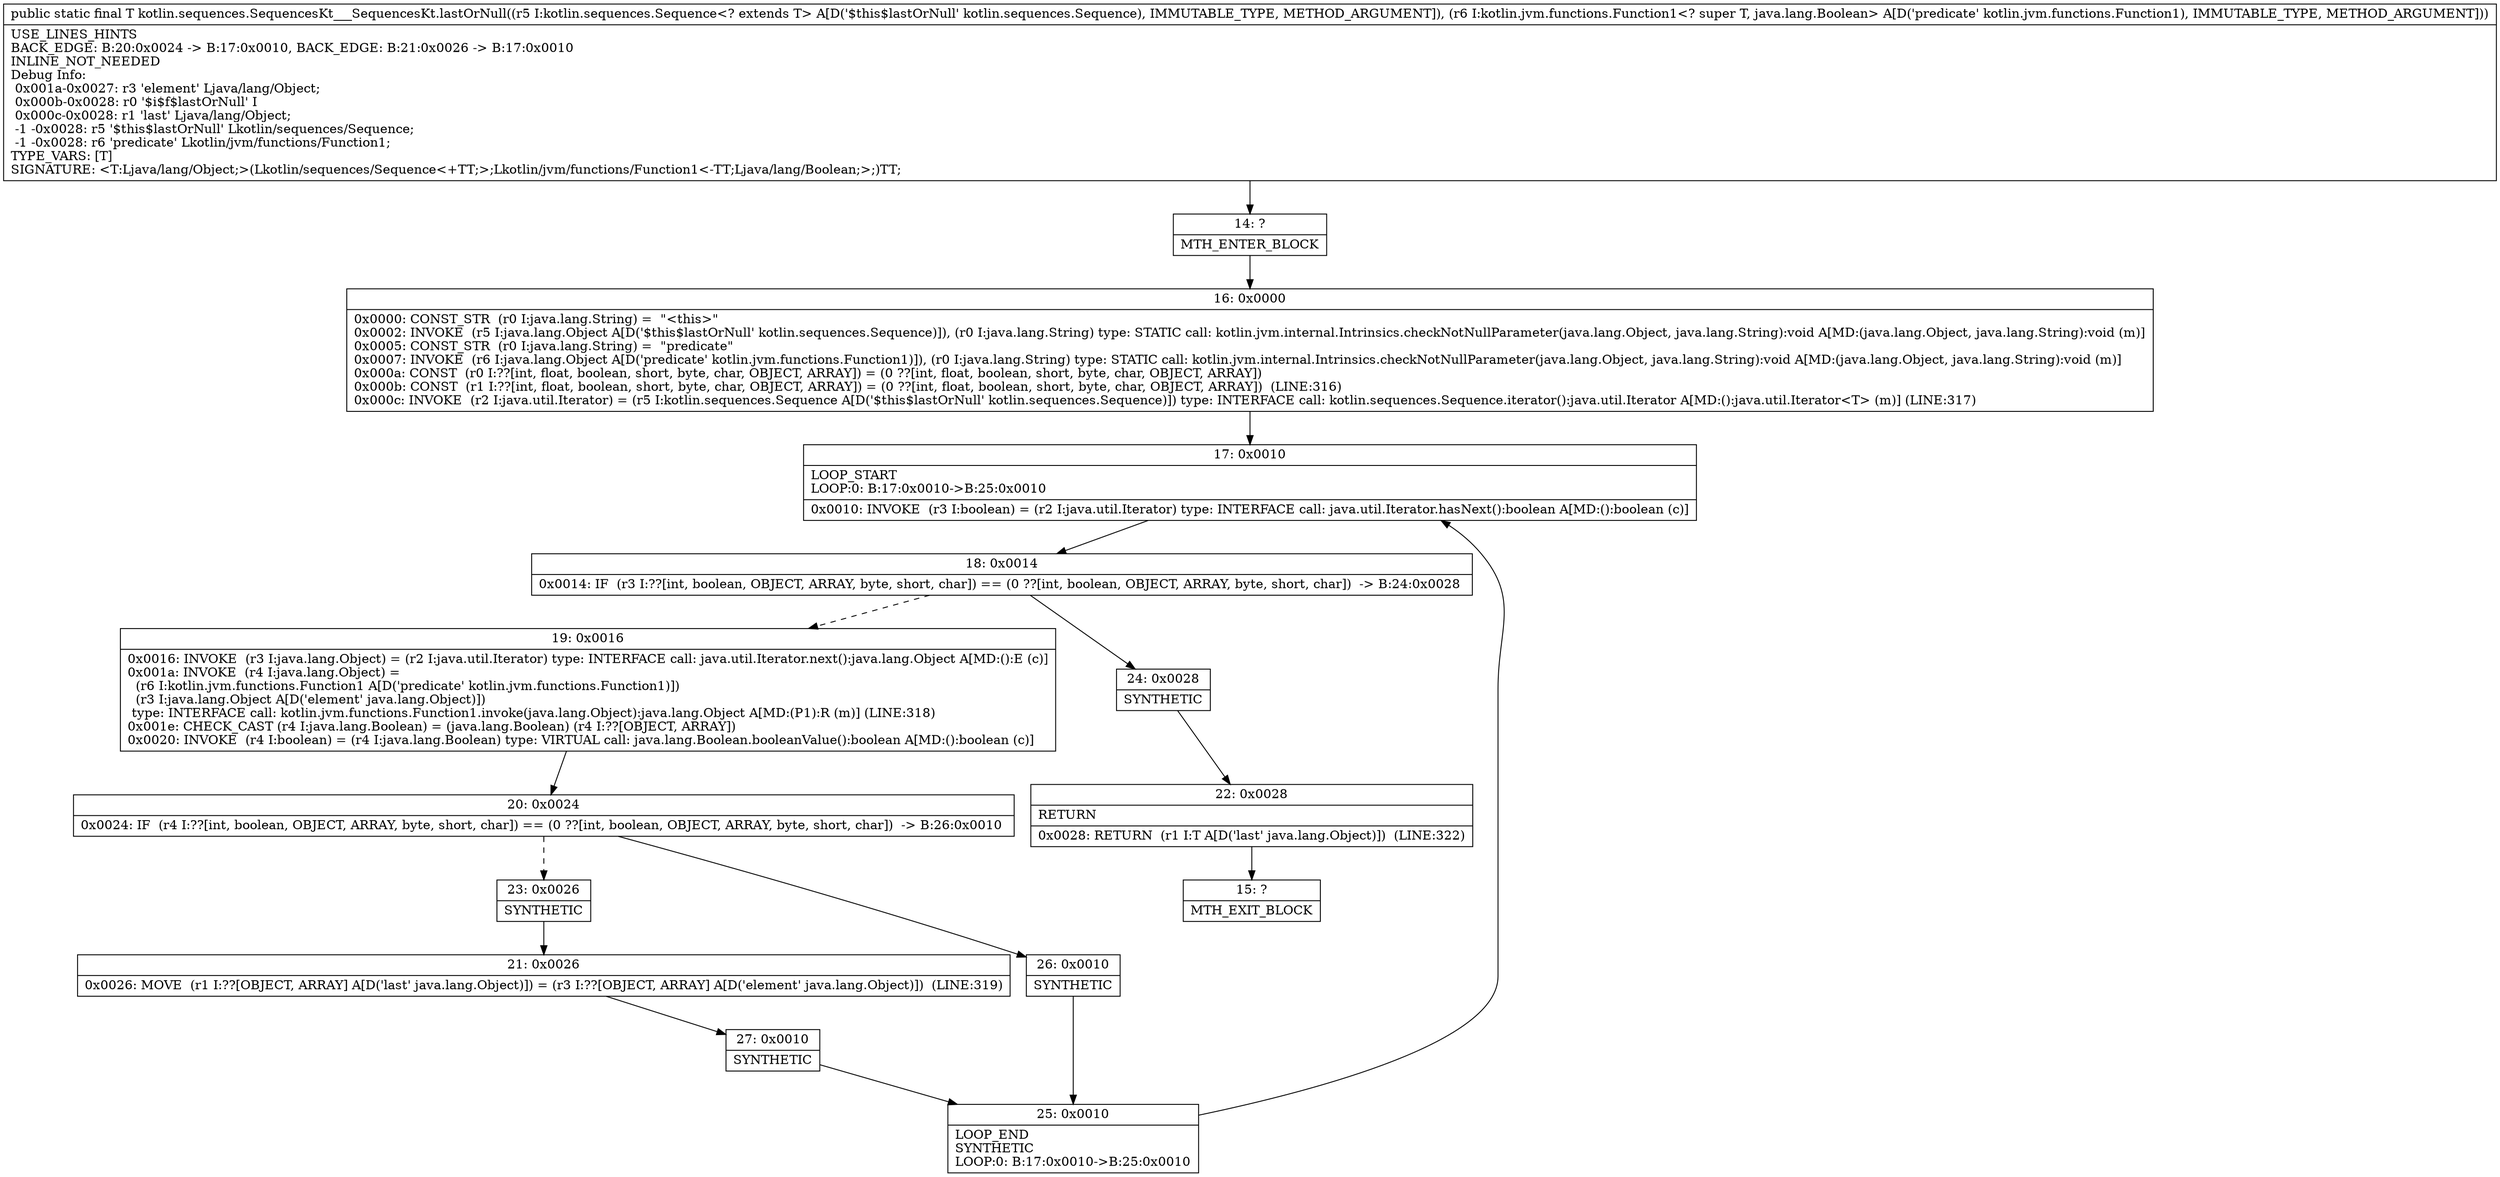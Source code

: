 digraph "CFG forkotlin.sequences.SequencesKt___SequencesKt.lastOrNull(Lkotlin\/sequences\/Sequence;Lkotlin\/jvm\/functions\/Function1;)Ljava\/lang\/Object;" {
Node_14 [shape=record,label="{14\:\ ?|MTH_ENTER_BLOCK\l}"];
Node_16 [shape=record,label="{16\:\ 0x0000|0x0000: CONST_STR  (r0 I:java.lang.String) =  \"\<this\>\" \l0x0002: INVOKE  (r5 I:java.lang.Object A[D('$this$lastOrNull' kotlin.sequences.Sequence)]), (r0 I:java.lang.String) type: STATIC call: kotlin.jvm.internal.Intrinsics.checkNotNullParameter(java.lang.Object, java.lang.String):void A[MD:(java.lang.Object, java.lang.String):void (m)]\l0x0005: CONST_STR  (r0 I:java.lang.String) =  \"predicate\" \l0x0007: INVOKE  (r6 I:java.lang.Object A[D('predicate' kotlin.jvm.functions.Function1)]), (r0 I:java.lang.String) type: STATIC call: kotlin.jvm.internal.Intrinsics.checkNotNullParameter(java.lang.Object, java.lang.String):void A[MD:(java.lang.Object, java.lang.String):void (m)]\l0x000a: CONST  (r0 I:??[int, float, boolean, short, byte, char, OBJECT, ARRAY]) = (0 ??[int, float, boolean, short, byte, char, OBJECT, ARRAY]) \l0x000b: CONST  (r1 I:??[int, float, boolean, short, byte, char, OBJECT, ARRAY]) = (0 ??[int, float, boolean, short, byte, char, OBJECT, ARRAY])  (LINE:316)\l0x000c: INVOKE  (r2 I:java.util.Iterator) = (r5 I:kotlin.sequences.Sequence A[D('$this$lastOrNull' kotlin.sequences.Sequence)]) type: INTERFACE call: kotlin.sequences.Sequence.iterator():java.util.Iterator A[MD:():java.util.Iterator\<T\> (m)] (LINE:317)\l}"];
Node_17 [shape=record,label="{17\:\ 0x0010|LOOP_START\lLOOP:0: B:17:0x0010\-\>B:25:0x0010\l|0x0010: INVOKE  (r3 I:boolean) = (r2 I:java.util.Iterator) type: INTERFACE call: java.util.Iterator.hasNext():boolean A[MD:():boolean (c)]\l}"];
Node_18 [shape=record,label="{18\:\ 0x0014|0x0014: IF  (r3 I:??[int, boolean, OBJECT, ARRAY, byte, short, char]) == (0 ??[int, boolean, OBJECT, ARRAY, byte, short, char])  \-\> B:24:0x0028 \l}"];
Node_19 [shape=record,label="{19\:\ 0x0016|0x0016: INVOKE  (r3 I:java.lang.Object) = (r2 I:java.util.Iterator) type: INTERFACE call: java.util.Iterator.next():java.lang.Object A[MD:():E (c)]\l0x001a: INVOKE  (r4 I:java.lang.Object) = \l  (r6 I:kotlin.jvm.functions.Function1 A[D('predicate' kotlin.jvm.functions.Function1)])\l  (r3 I:java.lang.Object A[D('element' java.lang.Object)])\l type: INTERFACE call: kotlin.jvm.functions.Function1.invoke(java.lang.Object):java.lang.Object A[MD:(P1):R (m)] (LINE:318)\l0x001e: CHECK_CAST (r4 I:java.lang.Boolean) = (java.lang.Boolean) (r4 I:??[OBJECT, ARRAY]) \l0x0020: INVOKE  (r4 I:boolean) = (r4 I:java.lang.Boolean) type: VIRTUAL call: java.lang.Boolean.booleanValue():boolean A[MD:():boolean (c)]\l}"];
Node_20 [shape=record,label="{20\:\ 0x0024|0x0024: IF  (r4 I:??[int, boolean, OBJECT, ARRAY, byte, short, char]) == (0 ??[int, boolean, OBJECT, ARRAY, byte, short, char])  \-\> B:26:0x0010 \l}"];
Node_23 [shape=record,label="{23\:\ 0x0026|SYNTHETIC\l}"];
Node_21 [shape=record,label="{21\:\ 0x0026|0x0026: MOVE  (r1 I:??[OBJECT, ARRAY] A[D('last' java.lang.Object)]) = (r3 I:??[OBJECT, ARRAY] A[D('element' java.lang.Object)])  (LINE:319)\l}"];
Node_27 [shape=record,label="{27\:\ 0x0010|SYNTHETIC\l}"];
Node_25 [shape=record,label="{25\:\ 0x0010|LOOP_END\lSYNTHETIC\lLOOP:0: B:17:0x0010\-\>B:25:0x0010\l}"];
Node_26 [shape=record,label="{26\:\ 0x0010|SYNTHETIC\l}"];
Node_24 [shape=record,label="{24\:\ 0x0028|SYNTHETIC\l}"];
Node_22 [shape=record,label="{22\:\ 0x0028|RETURN\l|0x0028: RETURN  (r1 I:T A[D('last' java.lang.Object)])  (LINE:322)\l}"];
Node_15 [shape=record,label="{15\:\ ?|MTH_EXIT_BLOCK\l}"];
MethodNode[shape=record,label="{public static final T kotlin.sequences.SequencesKt___SequencesKt.lastOrNull((r5 I:kotlin.sequences.Sequence\<? extends T\> A[D('$this$lastOrNull' kotlin.sequences.Sequence), IMMUTABLE_TYPE, METHOD_ARGUMENT]), (r6 I:kotlin.jvm.functions.Function1\<? super T, java.lang.Boolean\> A[D('predicate' kotlin.jvm.functions.Function1), IMMUTABLE_TYPE, METHOD_ARGUMENT]))  | USE_LINES_HINTS\lBACK_EDGE: B:20:0x0024 \-\> B:17:0x0010, BACK_EDGE: B:21:0x0026 \-\> B:17:0x0010\lINLINE_NOT_NEEDED\lDebug Info:\l  0x001a\-0x0027: r3 'element' Ljava\/lang\/Object;\l  0x000b\-0x0028: r0 '$i$f$lastOrNull' I\l  0x000c\-0x0028: r1 'last' Ljava\/lang\/Object;\l  \-1 \-0x0028: r5 '$this$lastOrNull' Lkotlin\/sequences\/Sequence;\l  \-1 \-0x0028: r6 'predicate' Lkotlin\/jvm\/functions\/Function1;\lTYPE_VARS: [T]\lSIGNATURE: \<T:Ljava\/lang\/Object;\>(Lkotlin\/sequences\/Sequence\<+TT;\>;Lkotlin\/jvm\/functions\/Function1\<\-TT;Ljava\/lang\/Boolean;\>;)TT;\l}"];
MethodNode -> Node_14;Node_14 -> Node_16;
Node_16 -> Node_17;
Node_17 -> Node_18;
Node_18 -> Node_19[style=dashed];
Node_18 -> Node_24;
Node_19 -> Node_20;
Node_20 -> Node_23[style=dashed];
Node_20 -> Node_26;
Node_23 -> Node_21;
Node_21 -> Node_27;
Node_27 -> Node_25;
Node_25 -> Node_17;
Node_26 -> Node_25;
Node_24 -> Node_22;
Node_22 -> Node_15;
}

